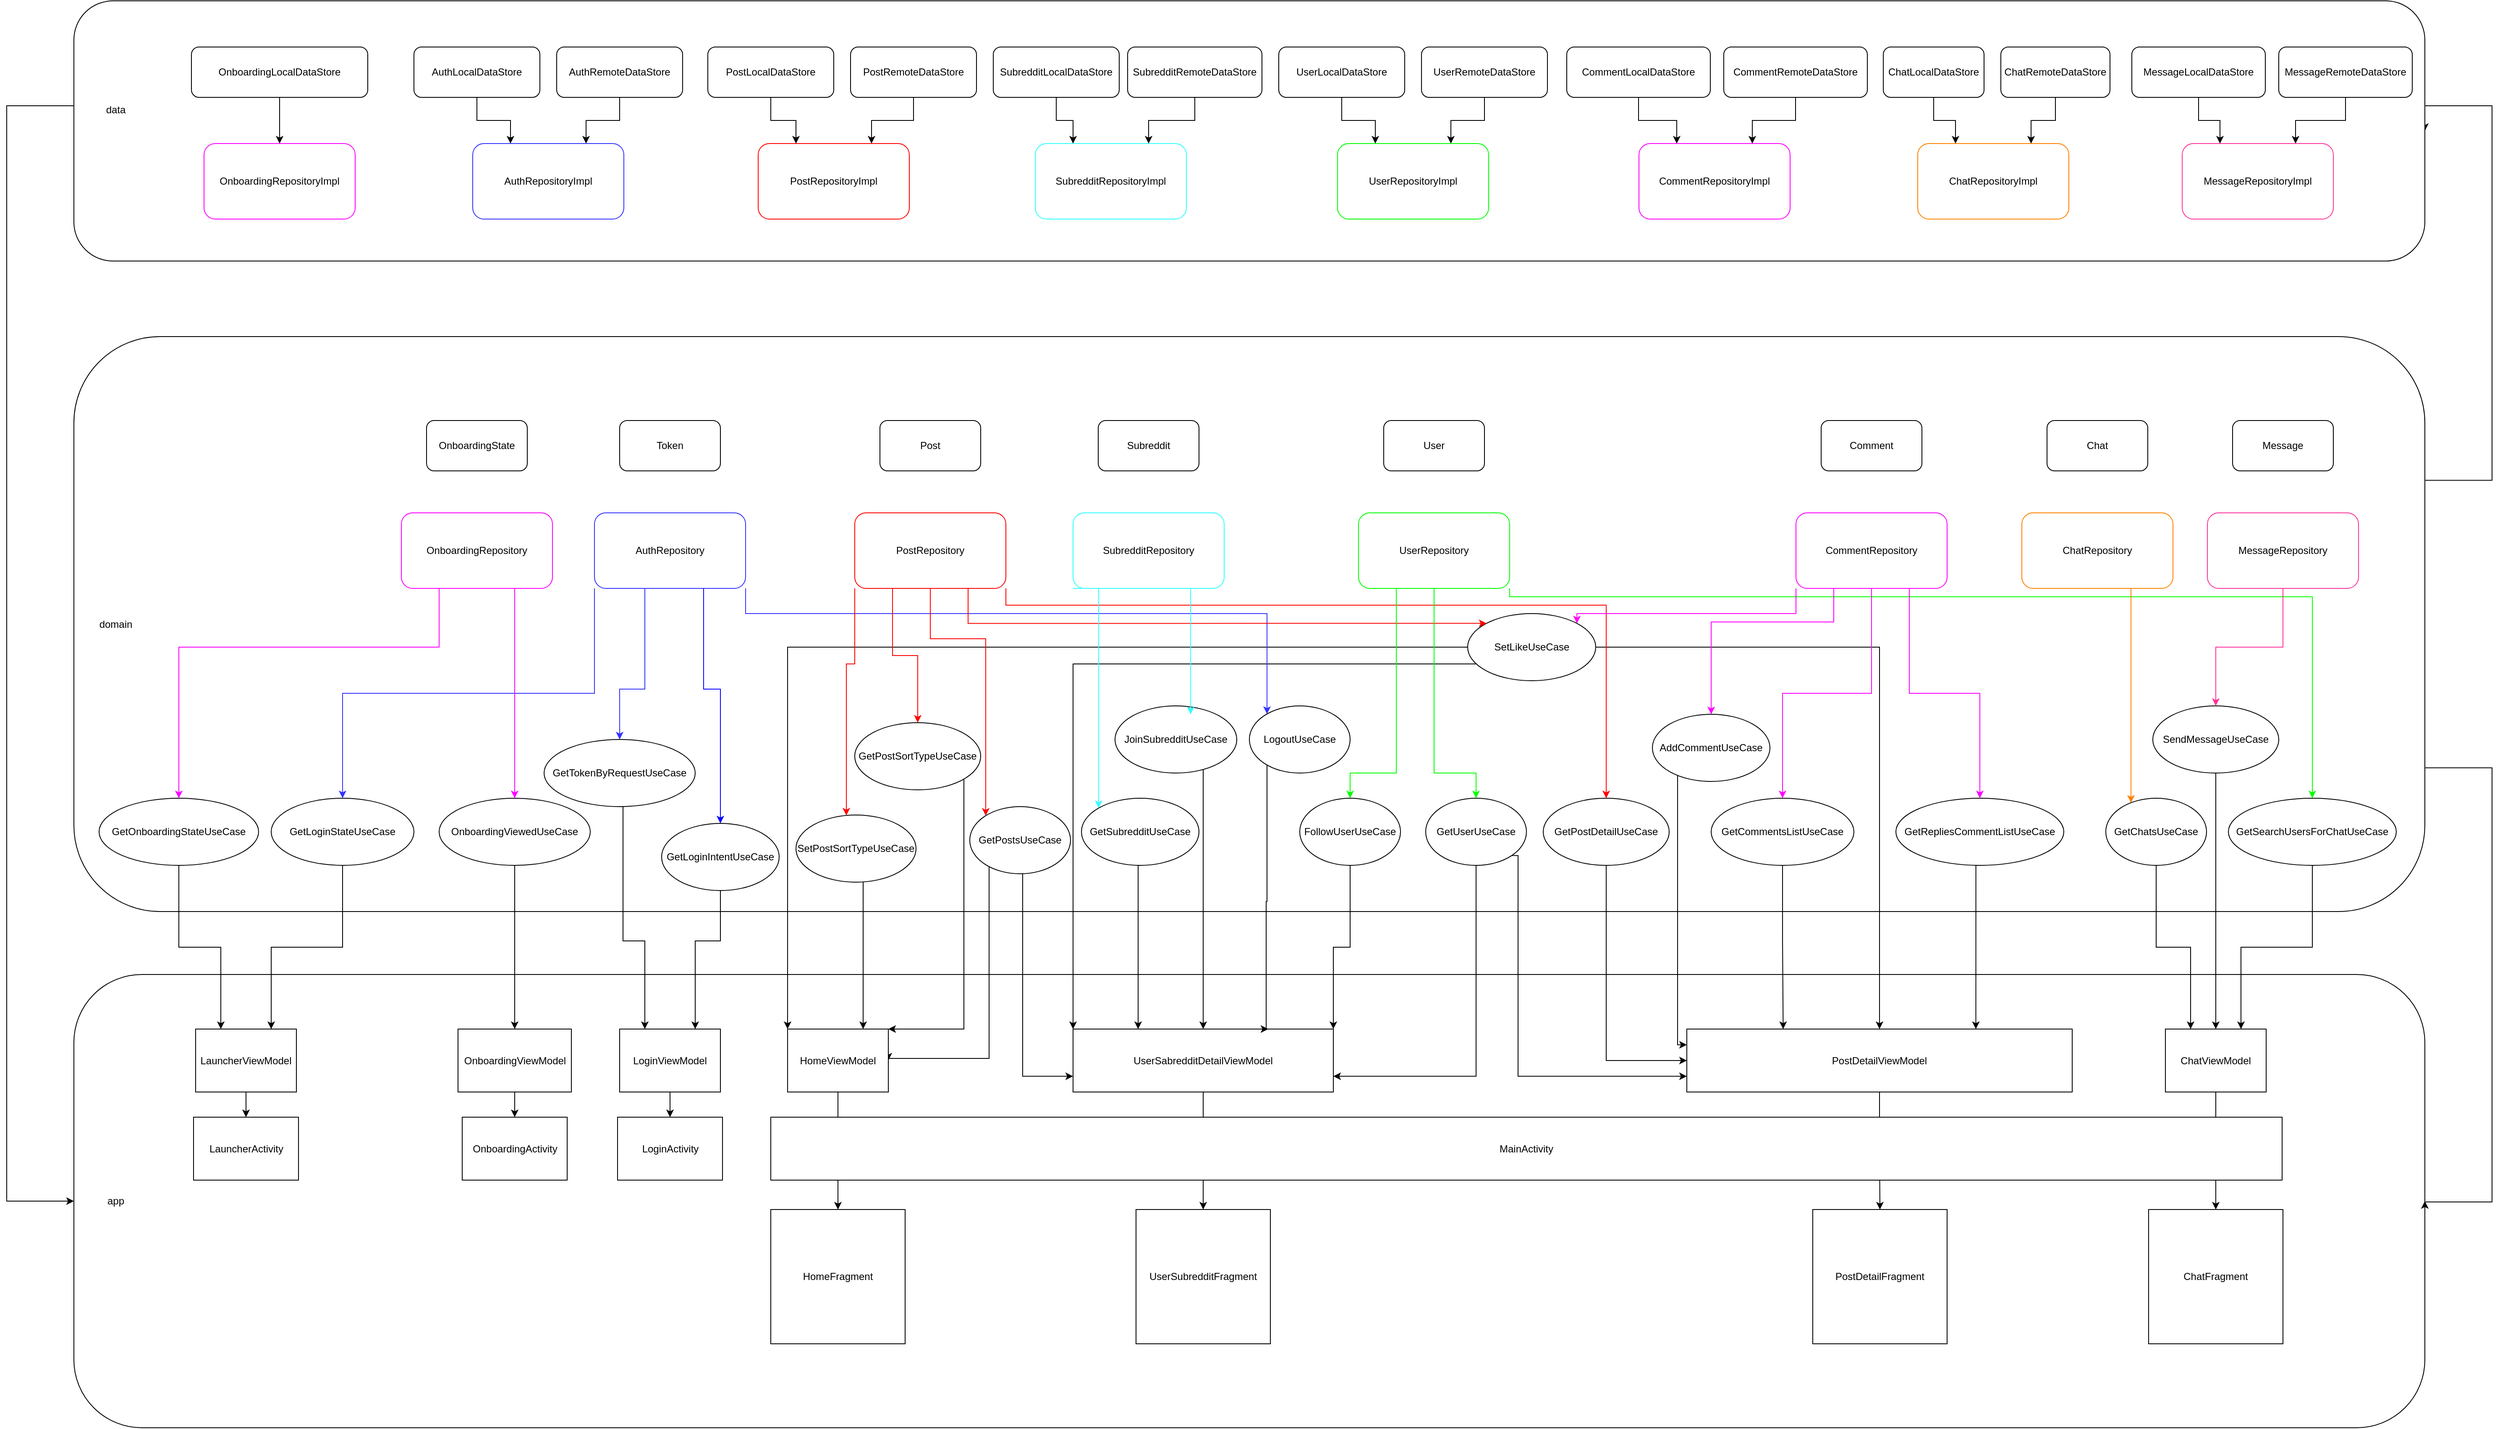 <mxfile version="20.7.4" type="device"><diagram name="Страница 1" id="V0qLCYSgytZh2rKlNXdx"><mxGraphModel dx="2234" dy="1994" grid="1" gridSize="10" guides="1" tooltips="1" connect="1" arrows="1" fold="1" page="1" pageScale="1" pageWidth="827" pageHeight="1169" math="0" shadow="0"><root><mxCell id="0"/><mxCell id="1" parent="0"/><mxCell id="SQ890dfxBt3CAPnLPfhD-1" value="" style="rounded=1;whiteSpace=wrap;html=1;" parent="1" vertex="1"><mxGeometry x="-240" y="520" width="2800" height="540" as="geometry"/></mxCell><mxCell id="SQ890dfxBt3CAPnLPfhD-2" value="app" style="text;html=1;strokeColor=none;fillColor=none;align=center;verticalAlign=middle;whiteSpace=wrap;rounded=0;" parent="1" vertex="1"><mxGeometry x="-220" y="775" width="60" height="30" as="geometry"/></mxCell><mxCell id="SQ890dfxBt3CAPnLPfhD-158" style="edgeStyle=orthogonalEdgeStyle;rounded=0;orthogonalLoop=1;jettySize=auto;html=1;exitX=1;exitY=0.75;exitDx=0;exitDy=0;entryX=1;entryY=0.5;entryDx=0;entryDy=0;" parent="1" source="SQ890dfxBt3CAPnLPfhD-3" target="SQ890dfxBt3CAPnLPfhD-1" edge="1"><mxGeometry relative="1" as="geometry"><Array as="points"><mxPoint x="2640" y="274"/><mxPoint x="2640" y="791"/><mxPoint x="2560" y="791"/></Array></mxGeometry></mxCell><mxCell id="SQ890dfxBt3CAPnLPfhD-162" style="edgeStyle=orthogonalEdgeStyle;rounded=0;orthogonalLoop=1;jettySize=auto;html=1;exitX=1;exitY=0.25;exitDx=0;exitDy=0;entryX=1;entryY=0.5;entryDx=0;entryDy=0;" parent="1" source="SQ890dfxBt3CAPnLPfhD-3" target="SQ890dfxBt3CAPnLPfhD-5" edge="1"><mxGeometry relative="1" as="geometry"><Array as="points"><mxPoint x="2640" y="-69"/><mxPoint x="2640" y="-515"/></Array></mxGeometry></mxCell><mxCell id="SQ890dfxBt3CAPnLPfhD-3" value="" style="rounded=1;whiteSpace=wrap;html=1;" parent="1" vertex="1"><mxGeometry x="-240" y="-240" width="2800" height="685" as="geometry"/></mxCell><mxCell id="SQ890dfxBt3CAPnLPfhD-4" value="domain" style="text;html=1;strokeColor=none;fillColor=none;align=center;verticalAlign=middle;whiteSpace=wrap;rounded=0;" parent="1" vertex="1"><mxGeometry x="-220" y="87.5" width="60" height="30" as="geometry"/></mxCell><mxCell id="SQ890dfxBt3CAPnLPfhD-164" style="edgeStyle=orthogonalEdgeStyle;rounded=0;orthogonalLoop=1;jettySize=auto;html=1;exitX=0;exitY=0.5;exitDx=0;exitDy=0;entryX=0;entryY=0.5;entryDx=0;entryDy=0;" parent="1" source="SQ890dfxBt3CAPnLPfhD-5" target="SQ890dfxBt3CAPnLPfhD-1" edge="1"><mxGeometry relative="1" as="geometry"><Array as="points"><mxPoint x="-320" y="-515"/><mxPoint x="-320" y="790"/></Array></mxGeometry></mxCell><mxCell id="SQ890dfxBt3CAPnLPfhD-5" value="" style="rounded=1;whiteSpace=wrap;html=1;" parent="1" vertex="1"><mxGeometry x="-240" y="-640" width="2800" height="310" as="geometry"/></mxCell><mxCell id="SQ890dfxBt3CAPnLPfhD-6" value="data" style="text;html=1;strokeColor=none;fillColor=none;align=center;verticalAlign=middle;whiteSpace=wrap;rounded=0;" parent="1" vertex="1"><mxGeometry x="-220" y="-525" width="60" height="30" as="geometry"/></mxCell><mxCell id="nmZk25SD6AyVHt8-9nZW-2" style="edgeStyle=orthogonalEdgeStyle;rounded=0;orthogonalLoop=1;jettySize=auto;html=1;" parent="1" source="SQ890dfxBt3CAPnLPfhD-8" target="SQ890dfxBt3CAPnLPfhD-37" edge="1"><mxGeometry relative="1" as="geometry"/></mxCell><mxCell id="SQ890dfxBt3CAPnLPfhD-8" value="LauncherViewModel" style="rounded=0;whiteSpace=wrap;html=1;" parent="1" vertex="1"><mxGeometry x="-95" y="585" width="120" height="75" as="geometry"/></mxCell><mxCell id="SQ890dfxBt3CAPnLPfhD-14" style="edgeStyle=orthogonalEdgeStyle;rounded=0;orthogonalLoop=1;jettySize=auto;html=1;exitX=0.5;exitY=1;exitDx=0;exitDy=0;entryX=0.25;entryY=0;entryDx=0;entryDy=0;strokeColor=#000000;" parent="1" source="SQ890dfxBt3CAPnLPfhD-10" target="SQ890dfxBt3CAPnLPfhD-8" edge="1"><mxGeometry relative="1" as="geometry"/></mxCell><mxCell id="SQ890dfxBt3CAPnLPfhD-10" value="GetOnboardingStateUseCase" style="ellipse;whiteSpace=wrap;html=1;" parent="1" vertex="1"><mxGeometry x="-210" y="310" width="190" height="80" as="geometry"/></mxCell><mxCell id="SQ890dfxBt3CAPnLPfhD-13" style="edgeStyle=orthogonalEdgeStyle;rounded=0;orthogonalLoop=1;jettySize=auto;html=1;exitX=0.5;exitY=1;exitDx=0;exitDy=0;entryX=0.75;entryY=0;entryDx=0;entryDy=0;strokeColor=#000000;" parent="1" source="SQ890dfxBt3CAPnLPfhD-11" target="SQ890dfxBt3CAPnLPfhD-8" edge="1"><mxGeometry relative="1" as="geometry"/></mxCell><mxCell id="SQ890dfxBt3CAPnLPfhD-11" value="GetLoginStateUseCase" style="ellipse;whiteSpace=wrap;html=1;" parent="1" vertex="1"><mxGeometry x="-5" y="310" width="170" height="80" as="geometry"/></mxCell><mxCell id="nmZk25SD6AyVHt8-9nZW-4" style="edgeStyle=orthogonalEdgeStyle;rounded=0;orthogonalLoop=1;jettySize=auto;html=1;" parent="1" source="SQ890dfxBt3CAPnLPfhD-15" target="nmZk25SD6AyVHt8-9nZW-3" edge="1"><mxGeometry relative="1" as="geometry"/></mxCell><mxCell id="SQ890dfxBt3CAPnLPfhD-15" value="OnboardingViewModel" style="rounded=0;whiteSpace=wrap;html=1;" parent="1" vertex="1"><mxGeometry x="217.5" y="585" width="135" height="75" as="geometry"/></mxCell><mxCell id="SQ890dfxBt3CAPnLPfhD-17" style="edgeStyle=orthogonalEdgeStyle;rounded=0;orthogonalLoop=1;jettySize=auto;html=1;exitX=0.5;exitY=1;exitDx=0;exitDy=0;entryX=0.5;entryY=0;entryDx=0;entryDy=0;strokeColor=#000000;" parent="1" source="SQ890dfxBt3CAPnLPfhD-16" target="SQ890dfxBt3CAPnLPfhD-15" edge="1"><mxGeometry relative="1" as="geometry"/></mxCell><mxCell id="SQ890dfxBt3CAPnLPfhD-16" value="OnboardingViewedUseCase" style="ellipse;whiteSpace=wrap;html=1;" parent="1" vertex="1"><mxGeometry x="195" y="310" width="180" height="80" as="geometry"/></mxCell><mxCell id="SQ890dfxBt3CAPnLPfhD-20" value="GetTokenByRequestUseCase" style="ellipse;whiteSpace=wrap;html=1;" parent="1" vertex="1"><mxGeometry x="320" y="240" width="180" height="80" as="geometry"/></mxCell><mxCell id="SQ890dfxBt3CAPnLPfhD-24" value="HomeFragment" style="whiteSpace=wrap;html=1;aspect=fixed;" parent="1" vertex="1"><mxGeometry x="590" y="800" width="160" height="160" as="geometry"/></mxCell><mxCell id="SQ890dfxBt3CAPnLPfhD-30" style="edgeStyle=orthogonalEdgeStyle;rounded=0;orthogonalLoop=1;jettySize=auto;html=1;exitX=0;exitY=1;exitDx=0;exitDy=0;entryX=1;entryY=0.5;entryDx=0;entryDy=0;strokeColor=#000000;" parent="1" source="SQ890dfxBt3CAPnLPfhD-27" target="SQ890dfxBt3CAPnLPfhD-43" edge="1"><mxGeometry relative="1" as="geometry"><mxPoint x="710" y="590" as="targetPoint"/><Array as="points"><mxPoint x="845" y="370"/><mxPoint x="850" y="370"/><mxPoint x="850" y="620"/><mxPoint x="730" y="620"/></Array></mxGeometry></mxCell><mxCell id="SQ890dfxBt3CAPnLPfhD-96" style="edgeStyle=orthogonalEdgeStyle;rounded=0;orthogonalLoop=1;jettySize=auto;html=1;exitX=1;exitY=1;exitDx=0;exitDy=0;entryX=0;entryY=0.75;entryDx=0;entryDy=0;strokeColor=#000000;" parent="1" source="SQ890dfxBt3CAPnLPfhD-27" target="SQ890dfxBt3CAPnLPfhD-88" edge="1"><mxGeometry relative="1" as="geometry"><Array as="points"><mxPoint x="890" y="388"/><mxPoint x="890" y="641"/></Array></mxGeometry></mxCell><mxCell id="SQ890dfxBt3CAPnLPfhD-27" value="GetPostsUseCase" style="ellipse;whiteSpace=wrap;html=1;" parent="1" vertex="1"><mxGeometry x="827" y="320" width="120" height="80" as="geometry"/></mxCell><mxCell id="SQ890dfxBt3CAPnLPfhD-31" value="PostDetailFragment" style="whiteSpace=wrap;html=1;aspect=fixed;" parent="1" vertex="1"><mxGeometry x="1831" y="800" width="160" height="160" as="geometry"/></mxCell><mxCell id="SQ890dfxBt3CAPnLPfhD-65" style="edgeStyle=orthogonalEdgeStyle;rounded=0;orthogonalLoop=1;jettySize=auto;html=1;exitX=0.5;exitY=1;exitDx=0;exitDy=0;entryX=0;entryY=0.5;entryDx=0;entryDy=0;strokeColor=#000000;" parent="1" source="SQ890dfxBt3CAPnLPfhD-32" target="SQ890dfxBt3CAPnLPfhD-49" edge="1"><mxGeometry relative="1" as="geometry"><Array as="points"><mxPoint x="1585" y="622"/></Array></mxGeometry></mxCell><mxCell id="SQ890dfxBt3CAPnLPfhD-32" value="GetPostDetailUseCase" style="ellipse;whiteSpace=wrap;html=1;" parent="1" vertex="1"><mxGeometry x="1510" y="310" width="150" height="80" as="geometry"/></mxCell><mxCell id="SQ890dfxBt3CAPnLPfhD-68" style="edgeStyle=orthogonalEdgeStyle;rounded=0;orthogonalLoop=1;jettySize=auto;html=1;exitX=0.5;exitY=1;exitDx=0;exitDy=0;entryX=0.25;entryY=0;entryDx=0;entryDy=0;strokeColor=#000000;" parent="1" source="SQ890dfxBt3CAPnLPfhD-35" target="SQ890dfxBt3CAPnLPfhD-49" edge="1"><mxGeometry relative="1" as="geometry"><mxPoint x="1853" y="580" as="targetPoint"/><Array as="points"><mxPoint x="1796" y="480"/></Array></mxGeometry></mxCell><mxCell id="SQ890dfxBt3CAPnLPfhD-35" value="GetCommentsListUseCase" style="ellipse;whiteSpace=wrap;html=1;" parent="1" vertex="1"><mxGeometry x="1710" y="310" width="170" height="80" as="geometry"/></mxCell><mxCell id="SQ890dfxBt3CAPnLPfhD-42" value="" style="edgeStyle=orthogonalEdgeStyle;rounded=0;orthogonalLoop=1;jettySize=auto;html=1;exitX=0.5;exitY=1;exitDx=0;exitDy=0;strokeColor=#000000;" parent="1" source="SQ890dfxBt3CAPnLPfhD-20" target="SQ890dfxBt3CAPnLPfhD-41" edge="1"><mxGeometry relative="1" as="geometry"><mxPoint x="470" y="390" as="sourcePoint"/><mxPoint x="470" y="690" as="targetPoint"/><Array as="points"><mxPoint x="414" y="320"/><mxPoint x="414" y="480"/><mxPoint x="440" y="480"/></Array></mxGeometry></mxCell><mxCell id="nmZk25SD6AyVHt8-9nZW-7" style="edgeStyle=orthogonalEdgeStyle;rounded=0;orthogonalLoop=1;jettySize=auto;html=1;" parent="1" source="SQ890dfxBt3CAPnLPfhD-41" target="nmZk25SD6AyVHt8-9nZW-5" edge="1"><mxGeometry relative="1" as="geometry"/></mxCell><mxCell id="SQ890dfxBt3CAPnLPfhD-41" value="LoginViewModel" style="rounded=0;whiteSpace=wrap;html=1;" parent="1" vertex="1"><mxGeometry x="410" y="585" width="120" height="75" as="geometry"/></mxCell><mxCell id="SQ890dfxBt3CAPnLPfhD-48" style="edgeStyle=orthogonalEdgeStyle;rounded=0;orthogonalLoop=1;jettySize=auto;html=1;exitX=0.5;exitY=1;exitDx=0;exitDy=0;strokeColor=#000000;" parent="1" source="SQ890dfxBt3CAPnLPfhD-43" target="SQ890dfxBt3CAPnLPfhD-24" edge="1"><mxGeometry relative="1" as="geometry"/></mxCell><mxCell id="SQ890dfxBt3CAPnLPfhD-43" value="HomeViewModel" style="rounded=0;whiteSpace=wrap;html=1;" parent="1" vertex="1"><mxGeometry x="610" y="585" width="120" height="75" as="geometry"/></mxCell><mxCell id="SQ890dfxBt3CAPnLPfhD-61" style="edgeStyle=orthogonalEdgeStyle;rounded=0;orthogonalLoop=1;jettySize=auto;html=1;exitX=0.5;exitY=1;exitDx=0;exitDy=0;strokeColor=#000000;" parent="1" source="SQ890dfxBt3CAPnLPfhD-49" target="SQ890dfxBt3CAPnLPfhD-31" edge="1"><mxGeometry relative="1" as="geometry"/></mxCell><mxCell id="SQ890dfxBt3CAPnLPfhD-49" value="PostDetailViewModel" style="rounded=0;whiteSpace=wrap;html=1;" parent="1" vertex="1"><mxGeometry x="1681" y="585" width="459" height="75" as="geometry"/></mxCell><mxCell id="SQ890dfxBt3CAPnLPfhD-67" style="edgeStyle=orthogonalEdgeStyle;rounded=0;orthogonalLoop=1;jettySize=auto;html=1;exitX=0.5;exitY=1;exitDx=0;exitDy=0;entryX=0;entryY=0.25;entryDx=0;entryDy=0;strokeColor=#000000;" parent="1" source="SQ890dfxBt3CAPnLPfhD-57" target="SQ890dfxBt3CAPnLPfhD-49" edge="1"><mxGeometry relative="1" as="geometry"><Array as="points"><mxPoint x="1670" y="280"/><mxPoint x="1670" y="604"/></Array></mxGeometry></mxCell><mxCell id="SQ890dfxBt3CAPnLPfhD-57" value="AddCommentUseCase" style="ellipse;whiteSpace=wrap;html=1;" parent="1" vertex="1"><mxGeometry x="1640" y="210" width="140" height="80" as="geometry"/></mxCell><mxCell id="SQ890dfxBt3CAPnLPfhD-69" style="edgeStyle=orthogonalEdgeStyle;rounded=0;orthogonalLoop=1;jettySize=auto;html=1;exitX=1;exitY=0.5;exitDx=0;exitDy=0;entryX=0.5;entryY=0;entryDx=0;entryDy=0;strokeColor=#000000;" parent="1" source="SQ890dfxBt3CAPnLPfhD-62" target="SQ890dfxBt3CAPnLPfhD-49" edge="1"><mxGeometry relative="1" as="geometry"><mxPoint x="1516.25" y="170" as="sourcePoint"/><Array as="points"><mxPoint x="1911" y="130"/></Array></mxGeometry></mxCell><mxCell id="SQ890dfxBt3CAPnLPfhD-97" style="edgeStyle=orthogonalEdgeStyle;rounded=0;orthogonalLoop=1;jettySize=auto;html=1;exitX=0;exitY=0.5;exitDx=0;exitDy=0;entryX=0;entryY=0;entryDx=0;entryDy=0;strokeColor=#000000;" parent="1" source="SQ890dfxBt3CAPnLPfhD-62" target="SQ890dfxBt3CAPnLPfhD-43" edge="1"><mxGeometry relative="1" as="geometry"><Array as="points"><mxPoint x="610" y="130"/></Array></mxGeometry></mxCell><mxCell id="SQ890dfxBt3CAPnLPfhD-98" style="edgeStyle=orthogonalEdgeStyle;rounded=0;orthogonalLoop=1;jettySize=auto;html=1;exitX=0;exitY=1;exitDx=0;exitDy=0;entryX=0;entryY=0;entryDx=0;entryDy=0;strokeColor=#000000;" parent="1" source="SQ890dfxBt3CAPnLPfhD-62" target="SQ890dfxBt3CAPnLPfhD-88" edge="1"><mxGeometry relative="1" as="geometry"><Array as="points"><mxPoint x="1442" y="150"/><mxPoint x="950" y="150"/></Array></mxGeometry></mxCell><mxCell id="SQ890dfxBt3CAPnLPfhD-62" value="SetLikeUseCase" style="ellipse;whiteSpace=wrap;html=1;" parent="1" vertex="1"><mxGeometry x="1420" y="90" width="152.5" height="80" as="geometry"/></mxCell><mxCell id="SQ890dfxBt3CAPnLPfhD-70" style="edgeStyle=orthogonalEdgeStyle;rounded=0;orthogonalLoop=1;jettySize=auto;html=1;exitX=0.5;exitY=1;exitDx=0;exitDy=0;entryX=0.75;entryY=0;entryDx=0;entryDy=0;strokeColor=#000000;" parent="1" source="SQ890dfxBt3CAPnLPfhD-64" target="SQ890dfxBt3CAPnLPfhD-49" edge="1"><mxGeometry relative="1" as="geometry"><Array as="points"><mxPoint x="2026" y="390"/></Array></mxGeometry></mxCell><mxCell id="SQ890dfxBt3CAPnLPfhD-64" value="GetRepliesCommentListUseCase" style="ellipse;whiteSpace=wrap;html=1;" parent="1" vertex="1"><mxGeometry x="1930" y="310" width="200" height="80" as="geometry"/></mxCell><mxCell id="SQ890dfxBt3CAPnLPfhD-107" style="edgeStyle=orthogonalEdgeStyle;rounded=0;orthogonalLoop=1;jettySize=auto;html=1;exitX=1;exitY=1;exitDx=0;exitDy=0;entryX=0;entryY=0.75;entryDx=0;entryDy=0;strokeColor=#000000;" parent="1" source="SQ890dfxBt3CAPnLPfhD-72" target="SQ890dfxBt3CAPnLPfhD-49" edge="1"><mxGeometry relative="1" as="geometry"><Array as="points"><mxPoint x="1480" y="378"/><mxPoint x="1480" y="641"/></Array></mxGeometry></mxCell><mxCell id="SQ890dfxBt3CAPnLPfhD-108" style="edgeStyle=orthogonalEdgeStyle;rounded=0;orthogonalLoop=1;jettySize=auto;html=1;exitX=0.5;exitY=1;exitDx=0;exitDy=0;entryX=1;entryY=0.75;entryDx=0;entryDy=0;strokeColor=#000000;" parent="1" source="SQ890dfxBt3CAPnLPfhD-72" target="SQ890dfxBt3CAPnLPfhD-88" edge="1"><mxGeometry relative="1" as="geometry"/></mxCell><mxCell id="SQ890dfxBt3CAPnLPfhD-72" value="GetUserUseCase" style="ellipse;whiteSpace=wrap;html=1;" parent="1" vertex="1"><mxGeometry x="1370" y="310" width="120" height="80" as="geometry"/></mxCell><mxCell id="SQ890dfxBt3CAPnLPfhD-84" style="edgeStyle=orthogonalEdgeStyle;rounded=0;orthogonalLoop=1;jettySize=auto;html=1;exitX=0.5;exitY=1;exitDx=0;exitDy=0;entryX=0.25;entryY=0;entryDx=0;entryDy=0;strokeColor=#000000;" parent="1" source="SQ890dfxBt3CAPnLPfhD-76" target="SQ890dfxBt3CAPnLPfhD-80" edge="1"><mxGeometry relative="1" as="geometry"/></mxCell><mxCell id="SQ890dfxBt3CAPnLPfhD-76" value="GetChatsUseCase" style="ellipse;whiteSpace=wrap;html=1;" parent="1" vertex="1"><mxGeometry x="2180" y="310" width="120" height="80" as="geometry"/></mxCell><mxCell id="SQ890dfxBt3CAPnLPfhD-86" style="edgeStyle=orthogonalEdgeStyle;rounded=0;orthogonalLoop=1;jettySize=auto;html=1;exitX=0.5;exitY=1;exitDx=0;exitDy=0;entryX=0.75;entryY=0;entryDx=0;entryDy=0;strokeColor=#000000;" parent="1" source="SQ890dfxBt3CAPnLPfhD-77" target="SQ890dfxBt3CAPnLPfhD-80" edge="1"><mxGeometry relative="1" as="geometry"/></mxCell><mxCell id="SQ890dfxBt3CAPnLPfhD-77" value="GetSearchUsersForChatUseCase" style="ellipse;whiteSpace=wrap;html=1;" parent="1" vertex="1"><mxGeometry x="2326" y="310" width="200" height="80" as="geometry"/></mxCell><mxCell id="SQ890dfxBt3CAPnLPfhD-83" style="edgeStyle=orthogonalEdgeStyle;rounded=0;orthogonalLoop=1;jettySize=auto;html=1;exitX=0.5;exitY=1;exitDx=0;exitDy=0;strokeColor=#000000;" parent="1" source="SQ890dfxBt3CAPnLPfhD-80" target="SQ890dfxBt3CAPnLPfhD-81" edge="1"><mxGeometry relative="1" as="geometry"><Array as="points"><mxPoint x="2311" y="700"/><mxPoint x="2311" y="700"/></Array></mxGeometry></mxCell><mxCell id="SQ890dfxBt3CAPnLPfhD-85" style="edgeStyle=orthogonalEdgeStyle;rounded=0;orthogonalLoop=1;jettySize=auto;html=1;exitX=0.5;exitY=1;exitDx=0;exitDy=0;strokeColor=#000000;" parent="1" source="SQ890dfxBt3CAPnLPfhD-78" target="SQ890dfxBt3CAPnLPfhD-80" edge="1"><mxGeometry relative="1" as="geometry"/></mxCell><mxCell id="SQ890dfxBt3CAPnLPfhD-78" value="SendMessageUseCase" style="ellipse;whiteSpace=wrap;html=1;" parent="1" vertex="1"><mxGeometry x="2236" y="200" width="150" height="80" as="geometry"/></mxCell><mxCell id="SQ890dfxBt3CAPnLPfhD-80" value="ChatViewModel" style="rounded=0;whiteSpace=wrap;html=1;" parent="1" vertex="1"><mxGeometry x="2251" y="585" width="120" height="75" as="geometry"/></mxCell><mxCell id="SQ890dfxBt3CAPnLPfhD-81" value="ChatFragment" style="whiteSpace=wrap;html=1;aspect=fixed;" parent="1" vertex="1"><mxGeometry x="2231" y="800" width="160" height="160" as="geometry"/></mxCell><mxCell id="SQ890dfxBt3CAPnLPfhD-105" style="edgeStyle=orthogonalEdgeStyle;rounded=0;orthogonalLoop=1;jettySize=auto;html=1;exitX=0.5;exitY=1;exitDx=0;exitDy=0;strokeColor=#000000;" parent="1" source="SQ890dfxBt3CAPnLPfhD-88" target="SQ890dfxBt3CAPnLPfhD-104" edge="1"><mxGeometry relative="1" as="geometry"/></mxCell><mxCell id="SQ890dfxBt3CAPnLPfhD-88" value="UserSabredditDetailViewModel" style="rounded=0;whiteSpace=wrap;html=1;" parent="1" vertex="1"><mxGeometry x="950" y="585" width="310" height="75" as="geometry"/></mxCell><mxCell id="SQ890dfxBt3CAPnLPfhD-100" style="edgeStyle=orthogonalEdgeStyle;rounded=0;orthogonalLoop=1;jettySize=auto;html=1;exitX=0.5;exitY=1;exitDx=0;exitDy=0;entryX=0.25;entryY=0;entryDx=0;entryDy=0;strokeColor=#000000;" parent="1" source="SQ890dfxBt3CAPnLPfhD-93" target="SQ890dfxBt3CAPnLPfhD-88" edge="1"><mxGeometry relative="1" as="geometry"><Array as="points"><mxPoint x="1028" y="390"/></Array></mxGeometry></mxCell><mxCell id="SQ890dfxBt3CAPnLPfhD-93" value="GetSubredditUseCase" style="ellipse;whiteSpace=wrap;html=1;" parent="1" vertex="1"><mxGeometry x="960" y="310" width="140" height="80" as="geometry"/></mxCell><mxCell id="SQ890dfxBt3CAPnLPfhD-106" style="edgeStyle=orthogonalEdgeStyle;rounded=0;orthogonalLoop=1;jettySize=auto;html=1;exitX=1;exitY=0.5;exitDx=0;exitDy=0;entryX=0.5;entryY=0;entryDx=0;entryDy=0;strokeColor=#000000;" parent="1" source="SQ890dfxBt3CAPnLPfhD-99" target="SQ890dfxBt3CAPnLPfhD-88" edge="1"><mxGeometry relative="1" as="geometry"><Array as="points"><mxPoint x="1105" y="240"/></Array></mxGeometry></mxCell><mxCell id="SQ890dfxBt3CAPnLPfhD-99" value="JoinSubredditUseCase" style="ellipse;whiteSpace=wrap;html=1;" parent="1" vertex="1"><mxGeometry x="1000" y="200" width="145" height="80" as="geometry"/></mxCell><mxCell id="SQ890dfxBt3CAPnLPfhD-104" value="UserSubredditFragment" style="whiteSpace=wrap;html=1;aspect=fixed;" parent="1" vertex="1"><mxGeometry x="1025" y="800" width="160" height="160" as="geometry"/></mxCell><mxCell id="SQ890dfxBt3CAPnLPfhD-45" value="MainActivity" style="rounded=0;whiteSpace=wrap;html=1;" parent="1" vertex="1"><mxGeometry x="590" y="690" width="1800" height="75" as="geometry"/></mxCell><mxCell id="SQ890dfxBt3CAPnLPfhD-110" style="edgeStyle=orthogonalEdgeStyle;rounded=0;orthogonalLoop=1;jettySize=auto;html=1;exitX=0.5;exitY=1;exitDx=0;exitDy=0;entryX=0.75;entryY=0;entryDx=0;entryDy=0;strokeColor=#000000;" parent="1" source="SQ890dfxBt3CAPnLPfhD-109" target="SQ890dfxBt3CAPnLPfhD-88" edge="1"><mxGeometry relative="1" as="geometry"><Array as="points"><mxPoint x="1220" y="270"/><mxPoint x="1181" y="270"/><mxPoint x="1181" y="433"/><mxPoint x="1180" y="433"/><mxPoint x="1180" y="585"/></Array></mxGeometry></mxCell><mxCell id="SQ890dfxBt3CAPnLPfhD-109" value="LogoutUseCase" style="ellipse;whiteSpace=wrap;html=1;" parent="1" vertex="1"><mxGeometry x="1160" y="200" width="120" height="80" as="geometry"/></mxCell><mxCell id="SQ890dfxBt3CAPnLPfhD-113" style="edgeStyle=orthogonalEdgeStyle;rounded=0;orthogonalLoop=1;jettySize=auto;html=1;exitX=0.25;exitY=1;exitDx=0;exitDy=0;entryX=0.5;entryY=0;entryDx=0;entryDy=0;strokeColor=#FF00FF;" parent="1" source="SQ890dfxBt3CAPnLPfhD-112" target="SQ890dfxBt3CAPnLPfhD-10" edge="1"><mxGeometry relative="1" as="geometry"><Array as="points"><mxPoint x="195" y="130"/><mxPoint x="-115" y="130"/></Array></mxGeometry></mxCell><mxCell id="SQ890dfxBt3CAPnLPfhD-114" style="edgeStyle=orthogonalEdgeStyle;rounded=0;orthogonalLoop=1;jettySize=auto;html=1;exitX=0;exitY=1;exitDx=0;exitDy=0;strokeColor=#3333FF;" parent="1" source="SQ890dfxBt3CAPnLPfhD-115" target="SQ890dfxBt3CAPnLPfhD-11" edge="1"><mxGeometry relative="1" as="geometry"/></mxCell><mxCell id="SQ890dfxBt3CAPnLPfhD-116" style="edgeStyle=orthogonalEdgeStyle;rounded=0;orthogonalLoop=1;jettySize=auto;html=1;exitX=0.75;exitY=1;exitDx=0;exitDy=0;entryX=0.5;entryY=0;entryDx=0;entryDy=0;strokeColor=#FF00FF;" parent="1" source="SQ890dfxBt3CAPnLPfhD-112" target="SQ890dfxBt3CAPnLPfhD-16" edge="1"><mxGeometry relative="1" as="geometry"/></mxCell><mxCell id="SQ890dfxBt3CAPnLPfhD-112" value="OnboardingRepository" style="rounded=1;whiteSpace=wrap;html=1;strokeColor=#FF00FF;" parent="1" vertex="1"><mxGeometry x="150" y="-30" width="180" height="90" as="geometry"/></mxCell><mxCell id="SQ890dfxBt3CAPnLPfhD-117" style="edgeStyle=orthogonalEdgeStyle;rounded=0;orthogonalLoop=1;jettySize=auto;html=1;exitX=0.5;exitY=1;exitDx=0;exitDy=0;entryX=0.5;entryY=0;entryDx=0;entryDy=0;strokeColor=#3333FF;" parent="1" source="SQ890dfxBt3CAPnLPfhD-115" target="SQ890dfxBt3CAPnLPfhD-20" edge="1"><mxGeometry relative="1" as="geometry"><Array as="points"><mxPoint x="440" y="60"/><mxPoint x="440" y="180"/><mxPoint x="410" y="180"/></Array></mxGeometry></mxCell><mxCell id="SQ890dfxBt3CAPnLPfhD-118" style="edgeStyle=orthogonalEdgeStyle;rounded=0;orthogonalLoop=1;jettySize=auto;html=1;exitX=1;exitY=1;exitDx=0;exitDy=0;strokeColor=#3333FF;" parent="1" source="SQ890dfxBt3CAPnLPfhD-115" target="SQ890dfxBt3CAPnLPfhD-109" edge="1"><mxGeometry relative="1" as="geometry"><Array as="points"><mxPoint x="560" y="90"/><mxPoint x="1181" y="90"/></Array></mxGeometry></mxCell><mxCell id="V5DGMhmqkKNq_22LO0PI-2" style="edgeStyle=orthogonalEdgeStyle;rounded=0;orthogonalLoop=1;jettySize=auto;html=1;exitX=0.75;exitY=1;exitDx=0;exitDy=0;strokeColor=#0800FF;" parent="1" source="SQ890dfxBt3CAPnLPfhD-115" target="V5DGMhmqkKNq_22LO0PI-1" edge="1"><mxGeometry relative="1" as="geometry"><Array as="points"><mxPoint x="510" y="60"/><mxPoint x="510" y="180"/><mxPoint x="530" y="180"/></Array></mxGeometry></mxCell><mxCell id="SQ890dfxBt3CAPnLPfhD-115" value="AuthRepository" style="rounded=1;whiteSpace=wrap;html=1;strokeColor=#3333FF;" parent="1" vertex="1"><mxGeometry x="380" y="-30" width="180" height="90" as="geometry"/></mxCell><mxCell id="SQ890dfxBt3CAPnLPfhD-121" style="edgeStyle=orthogonalEdgeStyle;rounded=0;orthogonalLoop=1;jettySize=auto;html=1;exitX=0.5;exitY=1;exitDx=0;exitDy=0;strokeColor=#FF0000;" parent="1" source="SQ890dfxBt3CAPnLPfhD-119" target="SQ890dfxBt3CAPnLPfhD-27" edge="1"><mxGeometry relative="1" as="geometry"><Array as="points"><mxPoint x="780" y="120"/><mxPoint x="846" y="120"/></Array></mxGeometry></mxCell><mxCell id="SQ890dfxBt3CAPnLPfhD-122" style="edgeStyle=orthogonalEdgeStyle;rounded=0;orthogonalLoop=1;jettySize=auto;html=1;exitX=1;exitY=1;exitDx=0;exitDy=0;strokeColor=#FF0000;" parent="1" source="SQ890dfxBt3CAPnLPfhD-119" target="SQ890dfxBt3CAPnLPfhD-32" edge="1"><mxGeometry relative="1" as="geometry"><Array as="points"><mxPoint x="870" y="80"/><mxPoint x="1585" y="80"/></Array></mxGeometry></mxCell><mxCell id="SQ890dfxBt3CAPnLPfhD-131" style="edgeStyle=orthogonalEdgeStyle;rounded=0;orthogonalLoop=1;jettySize=auto;html=1;exitX=0.75;exitY=1;exitDx=0;exitDy=0;entryX=0;entryY=0;entryDx=0;entryDy=0;strokeColor=#FF0000;" parent="1" source="SQ890dfxBt3CAPnLPfhD-119" target="SQ890dfxBt3CAPnLPfhD-62" edge="1"><mxGeometry relative="1" as="geometry"><Array as="points"><mxPoint x="825" y="102"/></Array></mxGeometry></mxCell><mxCell id="geVf_U6r1nYUyKYScaCS-3" style="edgeStyle=orthogonalEdgeStyle;rounded=0;orthogonalLoop=1;jettySize=auto;html=1;exitX=0.25;exitY=1;exitDx=0;exitDy=0;strokeColor=#FF0000;" parent="1" source="SQ890dfxBt3CAPnLPfhD-119" target="geVf_U6r1nYUyKYScaCS-1" edge="1"><mxGeometry relative="1" as="geometry"/></mxCell><mxCell id="geVf_U6r1nYUyKYScaCS-7" style="edgeStyle=orthogonalEdgeStyle;rounded=0;orthogonalLoop=1;jettySize=auto;html=1;exitX=0;exitY=1;exitDx=0;exitDy=0;strokeColor=#FF0000;" parent="1" source="SQ890dfxBt3CAPnLPfhD-119" target="geVf_U6r1nYUyKYScaCS-4" edge="1"><mxGeometry relative="1" as="geometry"><Array as="points"><mxPoint x="690" y="150"/><mxPoint x="680" y="150"/></Array></mxGeometry></mxCell><mxCell id="SQ890dfxBt3CAPnLPfhD-119" value="PostRepository" style="rounded=1;whiteSpace=wrap;html=1;strokeColor=#FF0000;" parent="1" vertex="1"><mxGeometry x="690" y="-30" width="180" height="90" as="geometry"/></mxCell><mxCell id="SQ890dfxBt3CAPnLPfhD-126" style="edgeStyle=orthogonalEdgeStyle;rounded=0;orthogonalLoop=1;jettySize=auto;html=1;exitX=0.5;exitY=1;exitDx=0;exitDy=0;entryX=1;entryY=0;entryDx=0;entryDy=0;strokeColor=#000000;" parent="1" source="SQ890dfxBt3CAPnLPfhD-125" target="SQ890dfxBt3CAPnLPfhD-88" edge="1"><mxGeometry relative="1" as="geometry"/></mxCell><mxCell id="SQ890dfxBt3CAPnLPfhD-125" value="FollowUserUseCase" style="ellipse;whiteSpace=wrap;html=1;" parent="1" vertex="1"><mxGeometry x="1220" y="310" width="120" height="80" as="geometry"/></mxCell><mxCell id="SQ890dfxBt3CAPnLPfhD-128" style="edgeStyle=orthogonalEdgeStyle;rounded=0;orthogonalLoop=1;jettySize=auto;html=1;exitX=0;exitY=1;exitDx=0;exitDy=0;entryX=0;entryY=0;entryDx=0;entryDy=0;strokeColor=#33FFFF;" parent="1" source="SQ890dfxBt3CAPnLPfhD-127" target="SQ890dfxBt3CAPnLPfhD-93" edge="1"><mxGeometry relative="1" as="geometry"><Array as="points"><mxPoint x="980" y="60"/></Array></mxGeometry></mxCell><mxCell id="SQ890dfxBt3CAPnLPfhD-129" style="edgeStyle=orthogonalEdgeStyle;rounded=0;orthogonalLoop=1;jettySize=auto;html=1;exitX=0.25;exitY=1;exitDx=0;exitDy=0;entryX=0.621;entryY=0.125;entryDx=0;entryDy=0;entryPerimeter=0;strokeColor=#33FFFF;" parent="1" source="SQ890dfxBt3CAPnLPfhD-127" target="SQ890dfxBt3CAPnLPfhD-99" edge="1"><mxGeometry relative="1" as="geometry"><Array as="points"><mxPoint x="1090" y="60"/></Array></mxGeometry></mxCell><mxCell id="SQ890dfxBt3CAPnLPfhD-127" value="SubredditRepository" style="rounded=1;whiteSpace=wrap;html=1;strokeColor=#33FFFF;" parent="1" vertex="1"><mxGeometry x="950" y="-30" width="180" height="90" as="geometry"/></mxCell><mxCell id="SQ890dfxBt3CAPnLPfhD-133" style="edgeStyle=orthogonalEdgeStyle;rounded=0;orthogonalLoop=1;jettySize=auto;html=1;exitX=0.25;exitY=1;exitDx=0;exitDy=0;strokeColor=#00FF00;" parent="1" source="SQ890dfxBt3CAPnLPfhD-132" target="SQ890dfxBt3CAPnLPfhD-125" edge="1"><mxGeometry relative="1" as="geometry"><Array as="points"><mxPoint x="1335" y="280"/><mxPoint x="1280" y="280"/></Array></mxGeometry></mxCell><mxCell id="SQ890dfxBt3CAPnLPfhD-134" style="edgeStyle=orthogonalEdgeStyle;rounded=0;orthogonalLoop=1;jettySize=auto;html=1;exitX=0.5;exitY=1;exitDx=0;exitDy=0;strokeColor=#00FF00;" parent="1" source="SQ890dfxBt3CAPnLPfhD-132" target="SQ890dfxBt3CAPnLPfhD-72" edge="1"><mxGeometry relative="1" as="geometry"><Array as="points"><mxPoint x="1380" y="280"/><mxPoint x="1430" y="280"/></Array></mxGeometry></mxCell><mxCell id="SQ890dfxBt3CAPnLPfhD-135" style="edgeStyle=orthogonalEdgeStyle;rounded=0;orthogonalLoop=1;jettySize=auto;html=1;exitX=1;exitY=1;exitDx=0;exitDy=0;strokeColor=#00FF00;" parent="1" source="SQ890dfxBt3CAPnLPfhD-132" target="SQ890dfxBt3CAPnLPfhD-77" edge="1"><mxGeometry relative="1" as="geometry"><Array as="points"><mxPoint x="1470" y="70"/><mxPoint x="2426" y="70"/></Array></mxGeometry></mxCell><mxCell id="SQ890dfxBt3CAPnLPfhD-132" value="UserRepository" style="rounded=1;whiteSpace=wrap;html=1;strokeColor=#00FF00;" parent="1" vertex="1"><mxGeometry x="1290" y="-30" width="180" height="90" as="geometry"/></mxCell><mxCell id="SQ890dfxBt3CAPnLPfhD-138" style="edgeStyle=orthogonalEdgeStyle;rounded=0;orthogonalLoop=1;jettySize=auto;html=1;exitX=0.25;exitY=1;exitDx=0;exitDy=0;strokeColor=#FF00FF;" parent="1" source="SQ890dfxBt3CAPnLPfhD-137" target="SQ890dfxBt3CAPnLPfhD-57" edge="1"><mxGeometry relative="1" as="geometry"><Array as="points"><mxPoint x="1856" y="100"/><mxPoint x="1710" y="100"/></Array></mxGeometry></mxCell><mxCell id="SQ890dfxBt3CAPnLPfhD-139" style="edgeStyle=orthogonalEdgeStyle;rounded=0;orthogonalLoop=1;jettySize=auto;html=1;exitX=0.5;exitY=1;exitDx=0;exitDy=0;strokeColor=#FF00FF;" parent="1" source="SQ890dfxBt3CAPnLPfhD-137" target="SQ890dfxBt3CAPnLPfhD-35" edge="1"><mxGeometry relative="1" as="geometry"/></mxCell><mxCell id="SQ890dfxBt3CAPnLPfhD-140" style="edgeStyle=orthogonalEdgeStyle;rounded=0;orthogonalLoop=1;jettySize=auto;html=1;exitX=0.75;exitY=1;exitDx=0;exitDy=0;strokeColor=#FF00FF;" parent="1" source="SQ890dfxBt3CAPnLPfhD-137" target="SQ890dfxBt3CAPnLPfhD-64" edge="1"><mxGeometry relative="1" as="geometry"/></mxCell><mxCell id="SQ890dfxBt3CAPnLPfhD-141" style="edgeStyle=orthogonalEdgeStyle;rounded=0;orthogonalLoop=1;jettySize=auto;html=1;exitX=0;exitY=1;exitDx=0;exitDy=0;entryX=1;entryY=0;entryDx=0;entryDy=0;strokeColor=#FF00FF;" parent="1" source="SQ890dfxBt3CAPnLPfhD-137" target="SQ890dfxBt3CAPnLPfhD-62" edge="1"><mxGeometry relative="1" as="geometry"><Array as="points"><mxPoint x="1811" y="90"/><mxPoint x="1550" y="90"/></Array></mxGeometry></mxCell><mxCell id="SQ890dfxBt3CAPnLPfhD-137" value="CommentRepository" style="rounded=1;whiteSpace=wrap;html=1;strokeColor=#FF00FF;" parent="1" vertex="1"><mxGeometry x="1811" y="-30" width="180" height="90" as="geometry"/></mxCell><mxCell id="SQ890dfxBt3CAPnLPfhD-144" style="edgeStyle=orthogonalEdgeStyle;rounded=0;orthogonalLoop=1;jettySize=auto;html=1;exitX=0.25;exitY=1;exitDx=0;exitDy=0;strokeColor=#FF8000;" parent="1" source="SQ890dfxBt3CAPnLPfhD-142" target="SQ890dfxBt3CAPnLPfhD-76" edge="1"><mxGeometry relative="1" as="geometry"><Array as="points"><mxPoint x="2210" y="60"/></Array></mxGeometry></mxCell><mxCell id="SQ890dfxBt3CAPnLPfhD-142" value="ChatRepository" style="rounded=1;whiteSpace=wrap;html=1;strokeColor=#FF8000;" parent="1" vertex="1"><mxGeometry x="2080" y="-30" width="180" height="90" as="geometry"/></mxCell><mxCell id="SQ890dfxBt3CAPnLPfhD-147" value="OnboardingState" style="rounded=1;whiteSpace=wrap;html=1;" parent="1" vertex="1"><mxGeometry x="180" y="-140" width="120" height="60" as="geometry"/></mxCell><mxCell id="SQ890dfxBt3CAPnLPfhD-149" value="Token" style="rounded=1;whiteSpace=wrap;html=1;" parent="1" vertex="1"><mxGeometry x="410" y="-140" width="120" height="60" as="geometry"/></mxCell><mxCell id="SQ890dfxBt3CAPnLPfhD-150" value="Post" style="rounded=1;whiteSpace=wrap;html=1;" parent="1" vertex="1"><mxGeometry x="720" y="-140" width="120" height="60" as="geometry"/></mxCell><mxCell id="SQ890dfxBt3CAPnLPfhD-151" value="Subreddit" style="rounded=1;whiteSpace=wrap;html=1;" parent="1" vertex="1"><mxGeometry x="980" y="-140" width="120" height="60" as="geometry"/></mxCell><mxCell id="SQ890dfxBt3CAPnLPfhD-152" value="User" style="rounded=1;whiteSpace=wrap;html=1;" parent="1" vertex="1"><mxGeometry x="1320" y="-140" width="120" height="60" as="geometry"/></mxCell><mxCell id="SQ890dfxBt3CAPnLPfhD-153" value="Comment" style="rounded=1;whiteSpace=wrap;html=1;" parent="1" vertex="1"><mxGeometry x="1841" y="-140" width="120" height="60" as="geometry"/></mxCell><mxCell id="SQ890dfxBt3CAPnLPfhD-154" value="Chat" style="rounded=1;whiteSpace=wrap;html=1;" parent="1" vertex="1"><mxGeometry x="2110" y="-140" width="120" height="60" as="geometry"/></mxCell><mxCell id="SQ890dfxBt3CAPnLPfhD-155" value="Message" style="rounded=1;whiteSpace=wrap;html=1;" parent="1" vertex="1"><mxGeometry x="2331" y="-140" width="120" height="60" as="geometry"/></mxCell><mxCell id="SQ890dfxBt3CAPnLPfhD-165" value="OnboardingRepositoryImpl" style="rounded=1;whiteSpace=wrap;html=1;strokeColor=#FF00FF;" parent="1" vertex="1"><mxGeometry x="-85" y="-470" width="180" height="90" as="geometry"/></mxCell><mxCell id="SQ890dfxBt3CAPnLPfhD-166" value="AuthRepositoryImpl" style="rounded=1;whiteSpace=wrap;html=1;strokeColor=#3333FF;" parent="1" vertex="1"><mxGeometry x="235" y="-470" width="180" height="90" as="geometry"/></mxCell><mxCell id="SQ890dfxBt3CAPnLPfhD-167" value="PostRepositoryImpl" style="rounded=1;whiteSpace=wrap;html=1;strokeColor=#FF0000;" parent="1" vertex="1"><mxGeometry x="575" y="-470" width="180" height="90" as="geometry"/></mxCell><mxCell id="SQ890dfxBt3CAPnLPfhD-168" value="SubredditRepositoryImpl" style="rounded=1;whiteSpace=wrap;html=1;strokeColor=#33FFFF;" parent="1" vertex="1"><mxGeometry x="905" y="-470" width="180" height="90" as="geometry"/></mxCell><mxCell id="SQ890dfxBt3CAPnLPfhD-169" value="UserRepositoryImpl" style="rounded=1;whiteSpace=wrap;html=1;strokeColor=#00FF00;" parent="1" vertex="1"><mxGeometry x="1265" y="-470" width="180" height="90" as="geometry"/></mxCell><mxCell id="SQ890dfxBt3CAPnLPfhD-170" value="CommentRepositoryImpl" style="rounded=1;whiteSpace=wrap;html=1;strokeColor=#FF00FF;" parent="1" vertex="1"><mxGeometry x="1624" y="-470" width="180" height="90" as="geometry"/></mxCell><mxCell id="SQ890dfxBt3CAPnLPfhD-171" value="ChatRepositoryImpl" style="rounded=1;whiteSpace=wrap;html=1;strokeColor=#FF8000;" parent="1" vertex="1"><mxGeometry x="1956" y="-470" width="180" height="90" as="geometry"/></mxCell><mxCell id="SQ890dfxBt3CAPnLPfhD-185" style="edgeStyle=orthogonalEdgeStyle;rounded=0;orthogonalLoop=1;jettySize=auto;html=1;exitX=0.5;exitY=1;exitDx=0;exitDy=0;entryX=0.5;entryY=0;entryDx=0;entryDy=0;" parent="1" source="SQ890dfxBt3CAPnLPfhD-177" target="SQ890dfxBt3CAPnLPfhD-165" edge="1"><mxGeometry relative="1" as="geometry"/></mxCell><mxCell id="SQ890dfxBt3CAPnLPfhD-177" value="OnboardingLocalDataStore" style="rounded=1;whiteSpace=wrap;html=1;" parent="1" vertex="1"><mxGeometry x="-100" y="-585" width="210" height="60" as="geometry"/></mxCell><mxCell id="SQ890dfxBt3CAPnLPfhD-186" style="edgeStyle=orthogonalEdgeStyle;rounded=0;orthogonalLoop=1;jettySize=auto;html=1;exitX=0.5;exitY=1;exitDx=0;exitDy=0;entryX=0.25;entryY=0;entryDx=0;entryDy=0;" parent="1" source="SQ890dfxBt3CAPnLPfhD-178" target="SQ890dfxBt3CAPnLPfhD-166" edge="1"><mxGeometry relative="1" as="geometry"/></mxCell><mxCell id="SQ890dfxBt3CAPnLPfhD-178" value="AuthLocalDataStore" style="rounded=1;whiteSpace=wrap;html=1;" parent="1" vertex="1"><mxGeometry x="165" y="-585" width="150" height="60" as="geometry"/></mxCell><mxCell id="SQ890dfxBt3CAPnLPfhD-189" style="edgeStyle=orthogonalEdgeStyle;rounded=0;orthogonalLoop=1;jettySize=auto;html=1;exitX=0.5;exitY=1;exitDx=0;exitDy=0;entryX=0.25;entryY=0;entryDx=0;entryDy=0;" parent="1" source="SQ890dfxBt3CAPnLPfhD-179" target="SQ890dfxBt3CAPnLPfhD-167" edge="1"><mxGeometry relative="1" as="geometry"/></mxCell><mxCell id="SQ890dfxBt3CAPnLPfhD-179" value="PostLocalDataStore" style="rounded=1;whiteSpace=wrap;html=1;" parent="1" vertex="1"><mxGeometry x="515" y="-585" width="150" height="60" as="geometry"/></mxCell><mxCell id="SQ890dfxBt3CAPnLPfhD-201" style="edgeStyle=orthogonalEdgeStyle;rounded=0;orthogonalLoop=1;jettySize=auto;html=1;exitX=0.5;exitY=1;exitDx=0;exitDy=0;entryX=0.25;entryY=0;entryDx=0;entryDy=0;" parent="1" source="SQ890dfxBt3CAPnLPfhD-182" target="SQ890dfxBt3CAPnLPfhD-170" edge="1"><mxGeometry relative="1" as="geometry"/></mxCell><mxCell id="SQ890dfxBt3CAPnLPfhD-182" value="CommentLocalDataStore" style="rounded=1;whiteSpace=wrap;html=1;" parent="1" vertex="1"><mxGeometry x="1538" y="-585" width="171" height="60" as="geometry"/></mxCell><mxCell id="SQ890dfxBt3CAPnLPfhD-206" style="edgeStyle=orthogonalEdgeStyle;rounded=0;orthogonalLoop=1;jettySize=auto;html=1;exitX=0.5;exitY=1;exitDx=0;exitDy=0;entryX=0.25;entryY=0;entryDx=0;entryDy=0;" parent="1" source="SQ890dfxBt3CAPnLPfhD-183" target="SQ890dfxBt3CAPnLPfhD-171" edge="1"><mxGeometry relative="1" as="geometry"/></mxCell><mxCell id="SQ890dfxBt3CAPnLPfhD-183" value="ChatLocalDataStore" style="rounded=1;whiteSpace=wrap;html=1;" parent="1" vertex="1"><mxGeometry x="1915" y="-585" width="120" height="60" as="geometry"/></mxCell><mxCell id="SQ890dfxBt3CAPnLPfhD-187" style="edgeStyle=orthogonalEdgeStyle;rounded=0;orthogonalLoop=1;jettySize=auto;html=1;exitX=0.5;exitY=1;exitDx=0;exitDy=0;entryX=0.75;entryY=0;entryDx=0;entryDy=0;" parent="1" source="SQ890dfxBt3CAPnLPfhD-184" target="SQ890dfxBt3CAPnLPfhD-166" edge="1"><mxGeometry relative="1" as="geometry"/></mxCell><mxCell id="SQ890dfxBt3CAPnLPfhD-184" value="AuthRemoteDataStore" style="rounded=1;whiteSpace=wrap;html=1;" parent="1" vertex="1"><mxGeometry x="335" y="-585" width="150" height="60" as="geometry"/></mxCell><mxCell id="SQ890dfxBt3CAPnLPfhD-190" style="edgeStyle=orthogonalEdgeStyle;rounded=0;orthogonalLoop=1;jettySize=auto;html=1;exitX=0.5;exitY=1;exitDx=0;exitDy=0;entryX=0.75;entryY=0;entryDx=0;entryDy=0;" parent="1" source="SQ890dfxBt3CAPnLPfhD-188" target="SQ890dfxBt3CAPnLPfhD-167" edge="1"><mxGeometry relative="1" as="geometry"/></mxCell><mxCell id="SQ890dfxBt3CAPnLPfhD-188" value="PostRemoteDataStore" style="rounded=1;whiteSpace=wrap;html=1;" parent="1" vertex="1"><mxGeometry x="685" y="-585" width="150" height="60" as="geometry"/></mxCell><mxCell id="SQ890dfxBt3CAPnLPfhD-193" style="edgeStyle=orthogonalEdgeStyle;rounded=0;orthogonalLoop=1;jettySize=auto;html=1;exitX=0.5;exitY=1;exitDx=0;exitDy=0;entryX=0.25;entryY=0;entryDx=0;entryDy=0;" parent="1" source="SQ890dfxBt3CAPnLPfhD-191" target="SQ890dfxBt3CAPnLPfhD-168" edge="1"><mxGeometry relative="1" as="geometry"/></mxCell><mxCell id="SQ890dfxBt3CAPnLPfhD-191" value="SubredditLocalDataStore" style="rounded=1;whiteSpace=wrap;html=1;" parent="1" vertex="1"><mxGeometry x="855" y="-585" width="150" height="60" as="geometry"/></mxCell><mxCell id="SQ890dfxBt3CAPnLPfhD-194" style="edgeStyle=orthogonalEdgeStyle;rounded=0;orthogonalLoop=1;jettySize=auto;html=1;exitX=0.5;exitY=1;exitDx=0;exitDy=0;entryX=0.75;entryY=0;entryDx=0;entryDy=0;" parent="1" source="SQ890dfxBt3CAPnLPfhD-192" target="SQ890dfxBt3CAPnLPfhD-168" edge="1"><mxGeometry relative="1" as="geometry"/></mxCell><mxCell id="SQ890dfxBt3CAPnLPfhD-192" value="SubredditRemoteDataStore" style="rounded=1;whiteSpace=wrap;html=1;" parent="1" vertex="1"><mxGeometry x="1015" y="-585" width="160" height="60" as="geometry"/></mxCell><mxCell id="SQ890dfxBt3CAPnLPfhD-197" style="edgeStyle=orthogonalEdgeStyle;rounded=0;orthogonalLoop=1;jettySize=auto;html=1;exitX=0.5;exitY=1;exitDx=0;exitDy=0;entryX=0.25;entryY=0;entryDx=0;entryDy=0;" parent="1" source="SQ890dfxBt3CAPnLPfhD-195" target="SQ890dfxBt3CAPnLPfhD-169" edge="1"><mxGeometry relative="1" as="geometry"/></mxCell><mxCell id="SQ890dfxBt3CAPnLPfhD-195" value="UserLocalDataStore" style="rounded=1;whiteSpace=wrap;html=1;" parent="1" vertex="1"><mxGeometry x="1195" y="-585" width="150" height="60" as="geometry"/></mxCell><mxCell id="SQ890dfxBt3CAPnLPfhD-198" style="edgeStyle=orthogonalEdgeStyle;rounded=0;orthogonalLoop=1;jettySize=auto;html=1;exitX=0.5;exitY=1;exitDx=0;exitDy=0;entryX=0.75;entryY=0;entryDx=0;entryDy=0;" parent="1" source="SQ890dfxBt3CAPnLPfhD-196" target="SQ890dfxBt3CAPnLPfhD-169" edge="1"><mxGeometry relative="1" as="geometry"/></mxCell><mxCell id="SQ890dfxBt3CAPnLPfhD-196" value="UserRemoteDataStore" style="rounded=1;whiteSpace=wrap;html=1;" parent="1" vertex="1"><mxGeometry x="1365" y="-585" width="150" height="60" as="geometry"/></mxCell><mxCell id="SQ890dfxBt3CAPnLPfhD-202" style="edgeStyle=orthogonalEdgeStyle;rounded=0;orthogonalLoop=1;jettySize=auto;html=1;exitX=0.5;exitY=1;exitDx=0;exitDy=0;entryX=0.75;entryY=0;entryDx=0;entryDy=0;" parent="1" source="SQ890dfxBt3CAPnLPfhD-200" target="SQ890dfxBt3CAPnLPfhD-170" edge="1"><mxGeometry relative="1" as="geometry"/></mxCell><mxCell id="SQ890dfxBt3CAPnLPfhD-200" value="CommentRemoteDataStore" style="rounded=1;whiteSpace=wrap;html=1;" parent="1" vertex="1"><mxGeometry x="1725" y="-585" width="171" height="60" as="geometry"/></mxCell><mxCell id="SQ890dfxBt3CAPnLPfhD-204" style="edgeStyle=orthogonalEdgeStyle;rounded=0;orthogonalLoop=1;jettySize=auto;html=1;exitX=0.5;exitY=1;exitDx=0;exitDy=0;entryX=0.5;entryY=0;entryDx=0;entryDy=0;strokeColor=#FF3399;" parent="1" source="SQ890dfxBt3CAPnLPfhD-203" target="SQ890dfxBt3CAPnLPfhD-78" edge="1"><mxGeometry relative="1" as="geometry"/></mxCell><mxCell id="SQ890dfxBt3CAPnLPfhD-203" value="MessageRepository" style="rounded=1;whiteSpace=wrap;html=1;strokeColor=#FF3399;" parent="1" vertex="1"><mxGeometry x="2301" y="-30" width="180" height="90" as="geometry"/></mxCell><mxCell id="SQ890dfxBt3CAPnLPfhD-207" style="edgeStyle=orthogonalEdgeStyle;rounded=0;orthogonalLoop=1;jettySize=auto;html=1;exitX=0.5;exitY=1;exitDx=0;exitDy=0;entryX=0.75;entryY=0;entryDx=0;entryDy=0;" parent="1" source="SQ890dfxBt3CAPnLPfhD-205" target="SQ890dfxBt3CAPnLPfhD-171" edge="1"><mxGeometry relative="1" as="geometry"/></mxCell><mxCell id="SQ890dfxBt3CAPnLPfhD-205" value="ChatRemoteDataStore" style="rounded=1;whiteSpace=wrap;html=1;" parent="1" vertex="1"><mxGeometry x="2055" y="-585" width="130" height="60" as="geometry"/></mxCell><mxCell id="SQ890dfxBt3CAPnLPfhD-209" value="MessageRepositoryImpl" style="rounded=1;whiteSpace=wrap;html=1;strokeColor=#FF3399;" parent="1" vertex="1"><mxGeometry x="2271" y="-470" width="180" height="90" as="geometry"/></mxCell><mxCell id="SQ890dfxBt3CAPnLPfhD-212" style="edgeStyle=orthogonalEdgeStyle;rounded=0;orthogonalLoop=1;jettySize=auto;html=1;exitX=0.5;exitY=1;exitDx=0;exitDy=0;entryX=0.25;entryY=0;entryDx=0;entryDy=0;" parent="1" source="SQ890dfxBt3CAPnLPfhD-210" target="SQ890dfxBt3CAPnLPfhD-209" edge="1"><mxGeometry relative="1" as="geometry"/></mxCell><mxCell id="SQ890dfxBt3CAPnLPfhD-210" value="MessageLocalDataStore" style="rounded=1;whiteSpace=wrap;html=1;" parent="1" vertex="1"><mxGeometry x="2211" y="-585" width="159" height="60" as="geometry"/></mxCell><mxCell id="SQ890dfxBt3CAPnLPfhD-213" style="edgeStyle=orthogonalEdgeStyle;rounded=0;orthogonalLoop=1;jettySize=auto;html=1;exitX=0.5;exitY=1;exitDx=0;exitDy=0;entryX=0.75;entryY=0;entryDx=0;entryDy=0;" parent="1" source="SQ890dfxBt3CAPnLPfhD-211" target="SQ890dfxBt3CAPnLPfhD-209" edge="1"><mxGeometry relative="1" as="geometry"/></mxCell><mxCell id="SQ890dfxBt3CAPnLPfhD-211" value="MessageRemoteDataStore" style="rounded=1;whiteSpace=wrap;html=1;" parent="1" vertex="1"><mxGeometry x="2386" y="-585" width="159" height="60" as="geometry"/></mxCell><mxCell id="V5DGMhmqkKNq_22LO0PI-3" style="edgeStyle=orthogonalEdgeStyle;rounded=0;orthogonalLoop=1;jettySize=auto;html=1;exitX=0.5;exitY=1;exitDx=0;exitDy=0;entryX=0.75;entryY=0;entryDx=0;entryDy=0;" parent="1" source="V5DGMhmqkKNq_22LO0PI-1" target="SQ890dfxBt3CAPnLPfhD-41" edge="1"><mxGeometry relative="1" as="geometry"><Array as="points"><mxPoint x="530" y="480"/><mxPoint x="500" y="480"/></Array></mxGeometry></mxCell><mxCell id="V5DGMhmqkKNq_22LO0PI-1" value="GetLoginIntentUseCase" style="ellipse;whiteSpace=wrap;html=1;" parent="1" vertex="1"><mxGeometry x="460" y="340" width="140" height="80" as="geometry"/></mxCell><mxCell id="SQ890dfxBt3CAPnLPfhD-37" value="LauncherActivity" style="rounded=0;whiteSpace=wrap;html=1;" parent="1" vertex="1"><mxGeometry x="-97.5" y="690" width="125" height="75" as="geometry"/></mxCell><mxCell id="nmZk25SD6AyVHt8-9nZW-3" value="OnboardingActivity" style="rounded=0;whiteSpace=wrap;html=1;" parent="1" vertex="1"><mxGeometry x="222.5" y="690" width="125" height="75" as="geometry"/></mxCell><mxCell id="nmZk25SD6AyVHt8-9nZW-5" value="LoginActivity" style="rounded=0;whiteSpace=wrap;html=1;" parent="1" vertex="1"><mxGeometry x="407.5" y="690" width="125" height="75" as="geometry"/></mxCell><mxCell id="geVf_U6r1nYUyKYScaCS-2" style="edgeStyle=orthogonalEdgeStyle;rounded=0;orthogonalLoop=1;jettySize=auto;html=1;entryX=1;entryY=0;entryDx=0;entryDy=0;" parent="1" source="geVf_U6r1nYUyKYScaCS-1" target="SQ890dfxBt3CAPnLPfhD-43" edge="1"><mxGeometry relative="1" as="geometry"><Array as="points"><mxPoint x="820" y="585"/></Array></mxGeometry></mxCell><mxCell id="geVf_U6r1nYUyKYScaCS-1" value="GetPostSortTypeUseCase" style="ellipse;whiteSpace=wrap;html=1;" parent="1" vertex="1"><mxGeometry x="690" y="220" width="150" height="80" as="geometry"/></mxCell><mxCell id="geVf_U6r1nYUyKYScaCS-6" style="edgeStyle=orthogonalEdgeStyle;rounded=0;orthogonalLoop=1;jettySize=auto;html=1;entryX=0.75;entryY=0;entryDx=0;entryDy=0;strokeColor=#000000;" parent="1" source="geVf_U6r1nYUyKYScaCS-4" target="SQ890dfxBt3CAPnLPfhD-43" edge="1"><mxGeometry relative="1" as="geometry"><Array as="points"><mxPoint x="700" y="460"/><mxPoint x="700" y="460"/></Array></mxGeometry></mxCell><mxCell id="geVf_U6r1nYUyKYScaCS-4" value="SetPostSortTypeUseCase" style="ellipse;whiteSpace=wrap;html=1;" parent="1" vertex="1"><mxGeometry x="620" y="330" width="143" height="80" as="geometry"/></mxCell></root></mxGraphModel></diagram></mxfile>